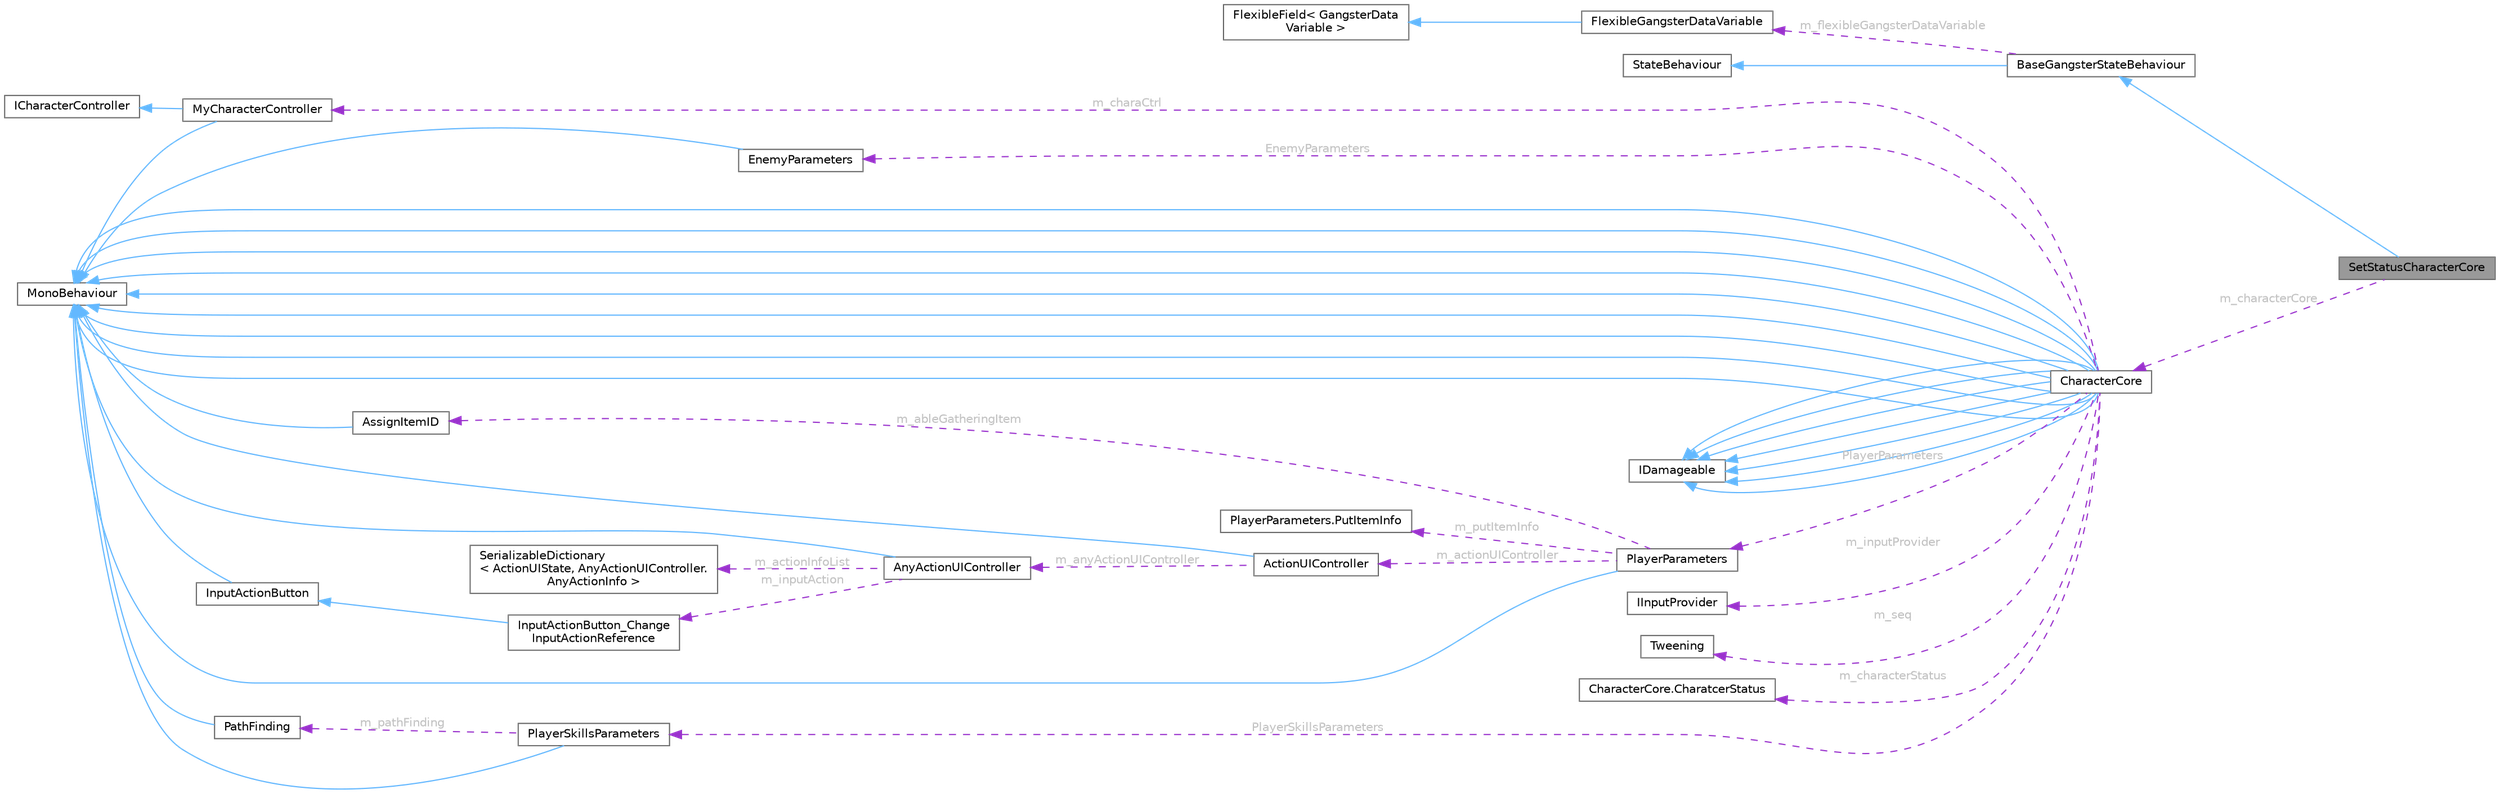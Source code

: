 digraph "SetStatusCharacterCore"
{
 // LATEX_PDF_SIZE
  bgcolor="transparent";
  edge [fontname=Helvetica,fontsize=10,labelfontname=Helvetica,labelfontsize=10];
  node [fontname=Helvetica,fontsize=10,shape=box,height=0.2,width=0.4];
  rankdir="LR";
  Node1 [id="Node000001",label="SetStatusCharacterCore",height=0.2,width=0.4,color="gray40", fillcolor="grey60", style="filled", fontcolor="black",tooltip="CharatcerStatus の 任意の値を設定するステート"];
  Node2 -> Node1 [id="edge1_Node000001_Node000002",dir="back",color="steelblue1",style="solid",tooltip=" "];
  Node2 [id="Node000002",label="BaseGangsterStateBehaviour",height=0.2,width=0.4,color="gray40", fillcolor="white", style="filled",URL="$class_base_gangster_state_behaviour.html",tooltip=" "];
  Node3 -> Node2 [id="edge2_Node000002_Node000003",dir="back",color="steelblue1",style="solid",tooltip=" "];
  Node3 [id="Node000003",label="StateBehaviour",height=0.2,width=0.4,color="gray40", fillcolor="white", style="filled",tooltip=" "];
  Node4 -> Node2 [id="edge3_Node000002_Node000004",dir="back",color="darkorchid3",style="dashed",tooltip=" ",label=" m_flexibleGangsterDataVariable",fontcolor="grey" ];
  Node4 [id="Node000004",label="FlexibleGangsterDataVariable",height=0.2,width=0.4,color="gray40", fillcolor="white", style="filled",URL="$class_flexible_gangster_data_variable.html",tooltip=" "];
  Node5 -> Node4 [id="edge4_Node000004_Node000005",dir="back",color="steelblue1",style="solid",tooltip=" "];
  Node5 [id="Node000005",label="FlexibleField\< GangsterData\lVariable \>",height=0.2,width=0.4,color="gray40", fillcolor="white", style="filled",tooltip=" "];
  Node6 -> Node1 [id="edge5_Node000001_Node000006",dir="back",color="darkorchid3",style="dashed",tooltip=" ",label=" m_characterCore",fontcolor="grey" ];
  Node6 [id="Node000006",label="CharacterCore",height=0.2,width=0.4,color="gray40", fillcolor="white", style="filled",URL="$class_character_core.html",tooltip=" "];
  Node7 -> Node6 [id="edge6_Node000006_Node000007",dir="back",color="steelblue1",style="solid",tooltip=" "];
  Node7 [id="Node000007",label="MonoBehaviour",height=0.2,width=0.4,color="gray40", fillcolor="white", style="filled",tooltip=" "];
  Node8 -> Node6 [id="edge7_Node000006_Node000008",dir="back",color="steelblue1",style="solid",tooltip=" "];
  Node8 [id="Node000008",label="IDamageable",height=0.2,width=0.4,color="gray40", fillcolor="white", style="filled",URL="$interface_i_damageable.html",tooltip=" "];
  Node7 -> Node6 [id="edge8_Node000006_Node000007",dir="back",color="steelblue1",style="solid",tooltip=" "];
  Node8 -> Node6 [id="edge9_Node000006_Node000008",dir="back",color="steelblue1",style="solid",tooltip=" "];
  Node7 -> Node6 [id="edge10_Node000006_Node000007",dir="back",color="steelblue1",style="solid",tooltip=" "];
  Node8 -> Node6 [id="edge11_Node000006_Node000008",dir="back",color="steelblue1",style="solid",tooltip=" "];
  Node7 -> Node6 [id="edge12_Node000006_Node000007",dir="back",color="steelblue1",style="solid",tooltip=" "];
  Node8 -> Node6 [id="edge13_Node000006_Node000008",dir="back",color="steelblue1",style="solid",tooltip=" "];
  Node7 -> Node6 [id="edge14_Node000006_Node000007",dir="back",color="steelblue1",style="solid",tooltip=" "];
  Node8 -> Node6 [id="edge15_Node000006_Node000008",dir="back",color="steelblue1",style="solid",tooltip=" "];
  Node7 -> Node6 [id="edge16_Node000006_Node000007",dir="back",color="steelblue1",style="solid",tooltip=" "];
  Node8 -> Node6 [id="edge17_Node000006_Node000008",dir="back",color="steelblue1",style="solid",tooltip=" "];
  Node7 -> Node6 [id="edge18_Node000006_Node000007",dir="back",color="steelblue1",style="solid",tooltip=" "];
  Node8 -> Node6 [id="edge19_Node000006_Node000008",dir="back",color="steelblue1",style="solid",tooltip=" "];
  Node7 -> Node6 [id="edge20_Node000006_Node000007",dir="back",color="steelblue1",style="solid",tooltip=" "];
  Node7 -> Node6 [id="edge21_Node000006_Node000007",dir="back",color="steelblue1",style="solid",tooltip=" "];
  Node9 -> Node6 [id="edge22_Node000006_Node000009",dir="back",color="darkorchid3",style="dashed",tooltip=" ",label=" m_charaCtrl",fontcolor="grey" ];
  Node9 [id="Node000009",label="MyCharacterController",height=0.2,width=0.4,color="gray40", fillcolor="white", style="filled",URL="$class_my_character_controller.html",tooltip=" "];
  Node7 -> Node9 [id="edge23_Node000009_Node000007",dir="back",color="steelblue1",style="solid",tooltip=" "];
  Node10 -> Node9 [id="edge24_Node000009_Node000010",dir="back",color="steelblue1",style="solid",tooltip=" "];
  Node10 [id="Node000010",label="ICharacterController",height=0.2,width=0.4,color="gray40", fillcolor="white", style="filled",tooltip=" "];
  Node11 -> Node6 [id="edge25_Node000006_Node000011",dir="back",color="darkorchid3",style="dashed",tooltip=" ",label=" m_inputProvider",fontcolor="grey" ];
  Node11 [id="Node000011",label="IInputProvider",height=0.2,width=0.4,color="gray40", fillcolor="white", style="filled",URL="$interface_i_input_provider.html",tooltip=" "];
  Node12 -> Node6 [id="edge26_Node000006_Node000012",dir="back",color="darkorchid3",style="dashed",tooltip=" ",label=" m_seq",fontcolor="grey" ];
  Node12 [id="Node000012",label="Tweening",height=0.2,width=0.4,color="gray40", fillcolor="white", style="filled",tooltip=" "];
  Node13 -> Node6 [id="edge27_Node000006_Node000013",dir="back",color="darkorchid3",style="dashed",tooltip=" ",label=" m_characterStatus",fontcolor="grey" ];
  Node13 [id="Node000013",label="CharacterCore.CharatcerStatus",height=0.2,width=0.4,color="gray40", fillcolor="white", style="filled",URL="$struct_character_core_1_1_charatcer_status.html",tooltip=" "];
  Node14 -> Node6 [id="edge28_Node000006_Node000014",dir="back",color="darkorchid3",style="dashed",tooltip=" ",label=" PlayerParameters",fontcolor="grey" ];
  Node14 [id="Node000014",label="PlayerParameters",height=0.2,width=0.4,color="gray40", fillcolor="white", style="filled",URL="$class_player_parameters.html",tooltip=" "];
  Node7 -> Node14 [id="edge29_Node000014_Node000007",dir="back",color="steelblue1",style="solid",tooltip=" "];
  Node15 -> Node14 [id="edge30_Node000014_Node000015",dir="back",color="darkorchid3",style="dashed",tooltip=" ",label=" m_putItemInfo",fontcolor="grey" ];
  Node15 [id="Node000015",label="PlayerParameters.PutItemInfo",height=0.2,width=0.4,color="gray40", fillcolor="white", style="filled",URL="$struct_player_parameters_1_1_put_item_info.html",tooltip=" "];
  Node16 -> Node14 [id="edge31_Node000014_Node000016",dir="back",color="darkorchid3",style="dashed",tooltip=" ",label=" m_ableGatheringItem",fontcolor="grey" ];
  Node16 [id="Node000016",label="AssignItemID",height=0.2,width=0.4,color="gray40", fillcolor="white", style="filled",URL="$class_assign_item_i_d.html",tooltip=" "];
  Node7 -> Node16 [id="edge32_Node000016_Node000007",dir="back",color="steelblue1",style="solid",tooltip=" "];
  Node17 -> Node14 [id="edge33_Node000014_Node000017",dir="back",color="darkorchid3",style="dashed",tooltip=" ",label=" m_actionUIController",fontcolor="grey" ];
  Node17 [id="Node000017",label="ActionUIController",height=0.2,width=0.4,color="gray40", fillcolor="white", style="filled",URL="$class_action_u_i_controller.html",tooltip=" "];
  Node7 -> Node17 [id="edge34_Node000017_Node000007",dir="back",color="steelblue1",style="solid",tooltip=" "];
  Node18 -> Node17 [id="edge35_Node000017_Node000018",dir="back",color="darkorchid3",style="dashed",tooltip=" ",label=" m_anyActionUIController",fontcolor="grey" ];
  Node18 [id="Node000018",label="AnyActionUIController",height=0.2,width=0.4,color="gray40", fillcolor="white", style="filled",URL="$class_any_action_u_i_controller.html",tooltip="アイテムを拾ったり、インタラクトする際のUI表示を制御するクラス"];
  Node7 -> Node18 [id="edge36_Node000018_Node000007",dir="back",color="steelblue1",style="solid",tooltip=" "];
  Node19 -> Node18 [id="edge37_Node000018_Node000019",dir="back",color="darkorchid3",style="dashed",tooltip=" ",label=" m_inputAction",fontcolor="grey" ];
  Node19 [id="Node000019",label="InputActionButton_Change\lInputActionReference",height=0.2,width=0.4,color="gray40", fillcolor="white", style="filled",URL="$class_input_action_button___change_input_action_reference.html",tooltip=" "];
  Node20 -> Node19 [id="edge38_Node000019_Node000020",dir="back",color="steelblue1",style="solid",tooltip=" "];
  Node20 [id="Node000020",label="InputActionButton",height=0.2,width=0.4,color="gray40", fillcolor="white", style="filled",URL="$class_input_action_button.html",tooltip=" "];
  Node7 -> Node20 [id="edge39_Node000020_Node000007",dir="back",color="steelblue1",style="solid",tooltip=" "];
  Node21 -> Node18 [id="edge40_Node000018_Node000021",dir="back",color="darkorchid3",style="dashed",tooltip=" ",label=" m_actionInfoList",fontcolor="grey" ];
  Node21 [id="Node000021",label="SerializableDictionary\l\< ActionUIState, AnyActionUIController.\lAnyActionInfo \>",height=0.2,width=0.4,color="gray40", fillcolor="white", style="filled",URL="$class_serializable_dictionary.html",tooltip=" "];
  Node22 -> Node6 [id="edge41_Node000006_Node000022",dir="back",color="darkorchid3",style="dashed",tooltip=" ",label=" EnemyParameters",fontcolor="grey" ];
  Node22 [id="Node000022",label="EnemyParameters",height=0.2,width=0.4,color="gray40", fillcolor="white", style="filled",URL="$class_enemy_parameters.html",tooltip=" "];
  Node7 -> Node22 [id="edge42_Node000022_Node000007",dir="back",color="steelblue1",style="solid",tooltip=" "];
  Node23 -> Node6 [id="edge43_Node000006_Node000023",dir="back",color="darkorchid3",style="dashed",tooltip=" ",label=" PlayerSkillsParameters",fontcolor="grey" ];
  Node23 [id="Node000023",label="PlayerSkillsParameters",height=0.2,width=0.4,color="gray40", fillcolor="white", style="filled",URL="$class_player_skills_parameters.html",tooltip=" "];
  Node7 -> Node23 [id="edge44_Node000023_Node000007",dir="back",color="steelblue1",style="solid",tooltip=" "];
  Node24 -> Node23 [id="edge45_Node000023_Node000024",dir="back",color="darkorchid3",style="dashed",tooltip=" ",label=" m_pathFinding",fontcolor="grey" ];
  Node24 [id="Node000024",label="PathFinding",height=0.2,width=0.4,color="gray40", fillcolor="white", style="filled",URL="$class_path_finding.html",tooltip=" "];
  Node7 -> Node24 [id="edge46_Node000024_Node000007",dir="back",color="steelblue1",style="solid",tooltip=" "];
}
